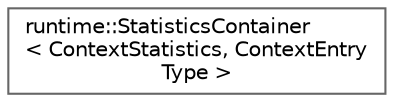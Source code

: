 digraph "Graphical Class Hierarchy"
{
 // LATEX_PDF_SIZE
  bgcolor="transparent";
  edge [fontname=Helvetica,fontsize=10,labelfontname=Helvetica,labelfontsize=10];
  node [fontname=Helvetica,fontsize=10,shape=box,height=0.2,width=0.4];
  rankdir="LR";
  Node0 [id="Node000000",label="runtime::StatisticsContainer\l\< ContextStatistics, ContextEntry\lType \>",height=0.2,width=0.4,color="grey40", fillcolor="white", style="filled",URL="$d3/df5/classruntime_1_1StatisticsContainer.html",tooltip=" "];
}
